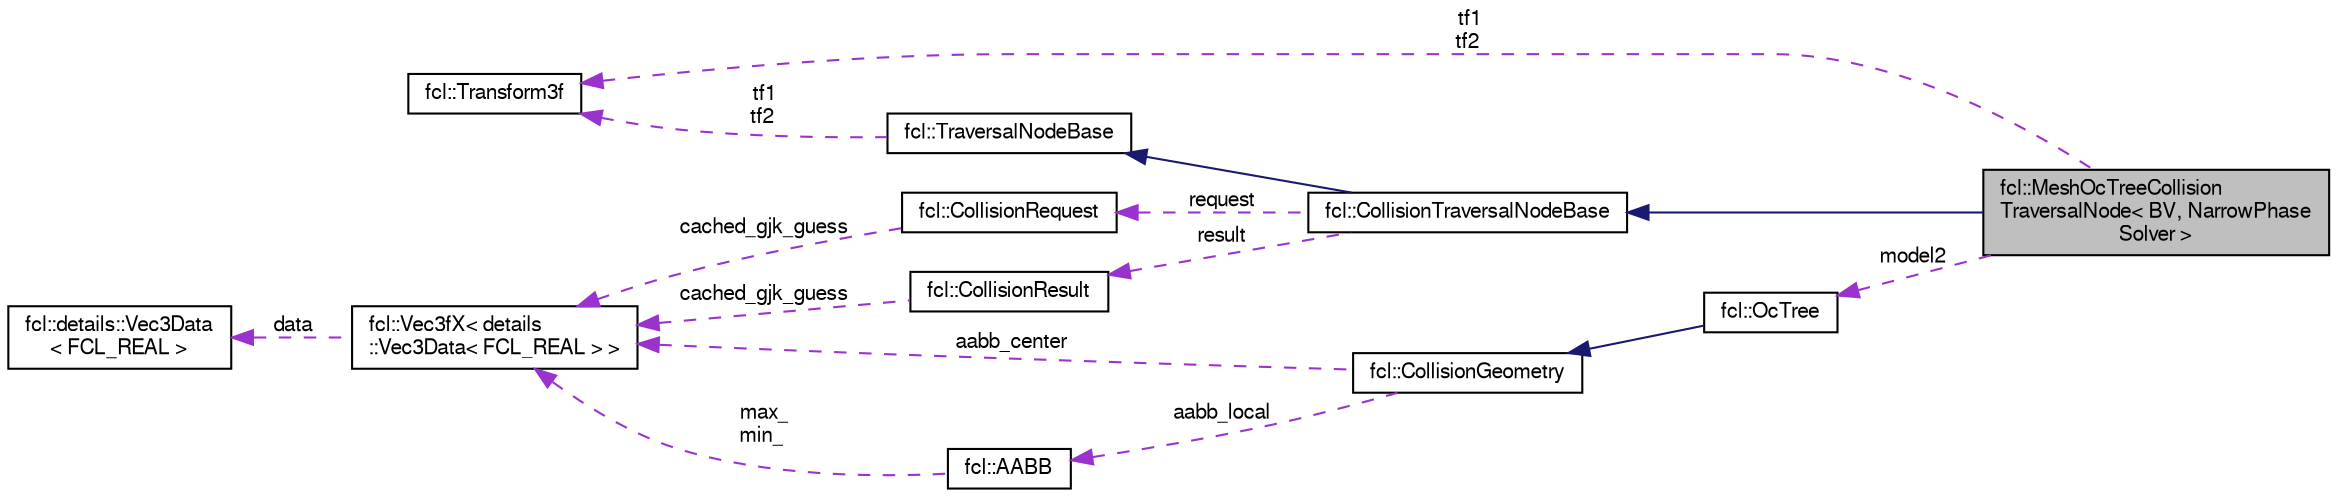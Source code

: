 digraph "fcl::MeshOcTreeCollisionTraversalNode&lt; BV, NarrowPhaseSolver &gt;"
{
  edge [fontname="FreeSans",fontsize="10",labelfontname="FreeSans",labelfontsize="10"];
  node [fontname="FreeSans",fontsize="10",shape=record];
  rankdir="LR";
  Node1 [label="fcl::MeshOcTreeCollision\lTraversalNode\< BV, NarrowPhase\lSolver \>",height=0.2,width=0.4,color="black", fillcolor="grey75", style="filled" fontcolor="black"];
  Node2 -> Node1 [dir="back",color="midnightblue",fontsize="10",style="solid",fontname="FreeSans"];
  Node2 [label="fcl::CollisionTraversalNodeBase",height=0.2,width=0.4,color="black", fillcolor="white", style="filled",URL="$a00032.html",tooltip="Node structure encoding the information required for collision traversal. "];
  Node3 -> Node2 [dir="back",color="midnightblue",fontsize="10",style="solid",fontname="FreeSans"];
  Node3 [label="fcl::TraversalNodeBase",height=0.2,width=0.4,color="black", fillcolor="white", style="filled",URL="$a00214.html",tooltip="Node structure encoding the information required for traversal. "];
  Node4 -> Node3 [dir="back",color="darkorchid3",fontsize="10",style="dashed",label=" tf1\ntf2" ,fontname="FreeSans"];
  Node4 [label="fcl::Transform3f",height=0.2,width=0.4,color="black", fillcolor="white", style="filled",URL="$a00212.html",tooltip="Simple transform class used locally by InterpMotion. "];
  Node5 -> Node2 [dir="back",color="darkorchid3",fontsize="10",style="dashed",label=" request" ,fontname="FreeSans"];
  Node5 [label="fcl::CollisionRequest",height=0.2,width=0.4,color="black", fillcolor="white", style="filled",URL="$a00030.html",tooltip="request to the collision algorithm "];
  Node6 -> Node5 [dir="back",color="darkorchid3",fontsize="10",style="dashed",label=" cached_gjk_guess" ,fontname="FreeSans"];
  Node6 [label="fcl::Vec3fX\< details\l::Vec3Data\< FCL_REAL \> \>",height=0.2,width=0.4,color="black", fillcolor="white", style="filled",URL="$a00223.html"];
  Node7 -> Node6 [dir="back",color="darkorchid3",fontsize="10",style="dashed",label=" data" ,fontname="FreeSans"];
  Node7 [label="fcl::details::Vec3Data\l\< FCL_REAL \>",height=0.2,width=0.4,color="black", fillcolor="white", style="filled",URL="$a00222.html"];
  Node8 -> Node2 [dir="back",color="darkorchid3",fontsize="10",style="dashed",label=" result" ,fontname="FreeSans"];
  Node8 [label="fcl::CollisionResult",height=0.2,width=0.4,color="black", fillcolor="white", style="filled",URL="$a00031.html",tooltip="collision result "];
  Node6 -> Node8 [dir="back",color="darkorchid3",fontsize="10",style="dashed",label=" cached_gjk_guess" ,fontname="FreeSans"];
  Node9 -> Node1 [dir="back",color="darkorchid3",fontsize="10",style="dashed",label=" model2" ,fontname="FreeSans"];
  Node9 [label="fcl::OcTree",height=0.2,width=0.4,color="black", fillcolor="white", style="filled",URL="$a00136.html",tooltip="Octree is one type of collision geometry which can encode uncertainty information in the sensor data..."];
  Node10 -> Node9 [dir="back",color="midnightblue",fontsize="10",style="solid",fontname="FreeSans"];
  Node10 [label="fcl::CollisionGeometry",height=0.2,width=0.4,color="black", fillcolor="white", style="filled",URL="$a00028.html",tooltip="The geometry for the object for collision or distance computation. "];
  Node6 -> Node10 [dir="back",color="darkorchid3",fontsize="10",style="dashed",label=" aabb_center" ,fontname="FreeSans"];
  Node11 -> Node10 [dir="back",color="darkorchid3",fontsize="10",style="dashed",label=" aabb_local" ,fontname="FreeSans"];
  Node11 [label="fcl::AABB",height=0.2,width=0.4,color="black", fillcolor="white", style="filled",URL="$a00003.html",tooltip="A class describing the AABB collision structure, which is a box in 3D space determined by two diagona..."];
  Node6 -> Node11 [dir="back",color="darkorchid3",fontsize="10",style="dashed",label=" max_\nmin_" ,fontname="FreeSans"];
  Node4 -> Node1 [dir="back",color="darkorchid3",fontsize="10",style="dashed",label=" tf1\ntf2" ,fontname="FreeSans"];
}
